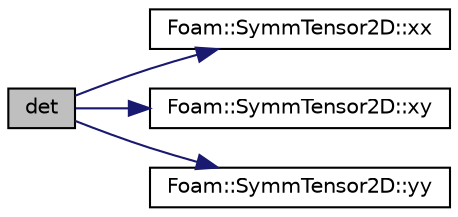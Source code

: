 digraph "det"
{
  bgcolor="transparent";
  edge [fontname="Helvetica",fontsize="10",labelfontname="Helvetica",labelfontsize="10"];
  node [fontname="Helvetica",fontsize="10",shape=record];
  rankdir="LR";
  Node141061 [label="det",height=0.2,width=0.4,color="black", fillcolor="grey75", style="filled", fontcolor="black"];
  Node141061 -> Node141062 [color="midnightblue",fontsize="10",style="solid",fontname="Helvetica"];
  Node141062 [label="Foam::SymmTensor2D::xx",height=0.2,width=0.4,color="black",URL="$a29621.html#a1b97c7c1ed81b4fb23da8dcb71a8cd2a"];
  Node141061 -> Node141063 [color="midnightblue",fontsize="10",style="solid",fontname="Helvetica"];
  Node141063 [label="Foam::SymmTensor2D::xy",height=0.2,width=0.4,color="black",URL="$a29621.html#aab470ae2a5eeac8c33a7b6abac6b39b3"];
  Node141061 -> Node141064 [color="midnightblue",fontsize="10",style="solid",fontname="Helvetica"];
  Node141064 [label="Foam::SymmTensor2D::yy",height=0.2,width=0.4,color="black",URL="$a29621.html#aba9d77023a5662b9c2d3639d5de555a0"];
}
